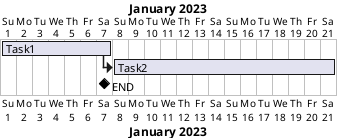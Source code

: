 {
  "sha1": "48bynxkoz3rkb31scvycrji1mnhro6z",
  "insertion": {
    "when": "2024-05-30T20:48:20.446Z",
    "url": "https://forum.plantuml.net/17732/gantt-milestone-with-multiline-text-placement",
    "user": "plantuml@gmail.com"
  }
}
@startgantt


Project starts 2023-01-01
[Task1] starts 2023-01-01 and lasts 1 week
[Task2] starts after [Task1]'s end and lasts 2 weeks
[END] happens after [Task1]'s end

@endgantt
